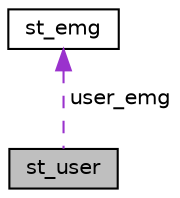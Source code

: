 digraph "st_user"
{
 // LATEX_PDF_SIZE
  edge [fontname="Helvetica",fontsize="10",labelfontname="Helvetica",labelfontsize="10"];
  node [fontname="Helvetica",fontsize="10",shape=record];
  Node1 [label="st_user",height=0.2,width=0.4,color="black", fillcolor="grey75", style="filled", fontcolor="black",tooltip="User related parameters structure."];
  Node2 -> Node1 [dir="back",color="darkorchid3",fontsize="10",style="dashed",label=" user_emg" ,fontname="Helvetica"];
  Node2 [label="st_emg",height=0.2,width=0.4,color="black", fillcolor="white", style="filled",URL="$structst__emg.html",tooltip="EMG related parameters structure."];
}
